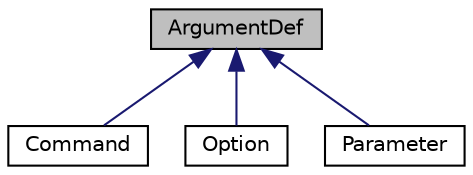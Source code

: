 digraph "ArgumentDef"
{
  edge [fontname="Helvetica",fontsize="10",labelfontname="Helvetica",labelfontsize="10"];
  node [fontname="Helvetica",fontsize="10",shape=record];
  Node0 [label="ArgumentDef",height=0.2,width=0.4,color="black", fillcolor="grey75", style="filled", fontcolor="black"];
  Node0 -> Node1 [dir="back",color="midnightblue",fontsize="10",style="solid",fontname="Helvetica"];
  Node1 [label="Command",height=0.2,width=0.4,color="black", fillcolor="white", style="filled",URL="$structaworx_1_1lib_1_1cli_1_1Command.html"];
  Node0 -> Node2 [dir="back",color="midnightblue",fontsize="10",style="solid",fontname="Helvetica"];
  Node2 [label="Option",height=0.2,width=0.4,color="black", fillcolor="white", style="filled",URL="$structaworx_1_1lib_1_1cli_1_1Option.html"];
  Node0 -> Node3 [dir="back",color="midnightblue",fontsize="10",style="solid",fontname="Helvetica"];
  Node3 [label="Parameter",height=0.2,width=0.4,color="black", fillcolor="white", style="filled",URL="$structaworx_1_1lib_1_1cli_1_1Parameter.html"];
}
